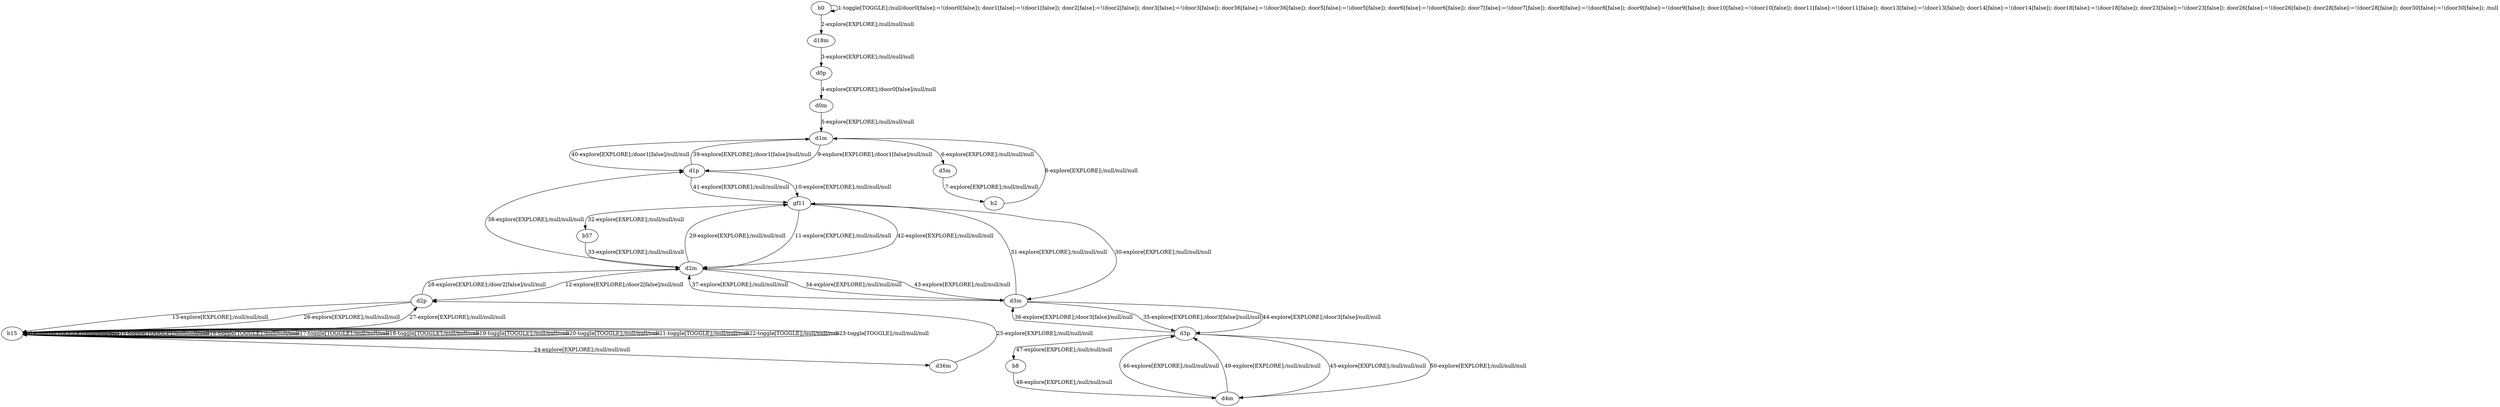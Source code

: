 # Total number of goals covered by this test: 1
# d36m --> d2p

digraph g {
"b0" -> "b0" [label = "1-toggle[TOGGLE];/null/door0[false]:=!(door0[false]); door1[false]:=!(door1[false]); door2[false]:=!(door2[false]); door3[false]:=!(door3[false]); door36[false]:=!(door36[false]); door5[false]:=!(door5[false]); door6[false]:=!(door6[false]); door7[false]:=!(door7[false]); door8[false]:=!(door8[false]); door9[false]:=!(door9[false]); door10[false]:=!(door10[false]); door11[false]:=!(door11[false]); door13[false]:=!(door13[false]); door14[false]:=!(door14[false]); door18[false]:=!(door18[false]); door23[false]:=!(door23[false]); door26[false]:=!(door26[false]); door28[false]:=!(door28[false]); door30[false]:=!(door30[false]); /null"];
"b0" -> "d18m" [label = "2-explore[EXPLORE];/null/null/null"];
"d18m" -> "d0p" [label = "3-explore[EXPLORE];/null/null/null"];
"d0p" -> "d0m" [label = "4-explore[EXPLORE];/door0[false]/null/null"];
"d0m" -> "d1m" [label = "5-explore[EXPLORE];/null/null/null"];
"d1m" -> "d5m" [label = "6-explore[EXPLORE];/null/null/null"];
"d5m" -> "b2" [label = "7-explore[EXPLORE];/null/null/null"];
"b2" -> "d1m" [label = "8-explore[EXPLORE];/null/null/null"];
"d1m" -> "d1p" [label = "9-explore[EXPLORE];/door1[false]/null/null"];
"d1p" -> "gf11" [label = "10-explore[EXPLORE];/null/null/null"];
"gf11" -> "d2m" [label = "11-explore[EXPLORE];/null/null/null"];
"d2m" -> "d2p" [label = "12-explore[EXPLORE];/door2[false]/null/null"];
"d2p" -> "b15" [label = "13-explore[EXPLORE];/null/null/null"];
"b15" -> "b15" [label = "14-toggle[TOGGLE];/null/null/null"];
"b15" -> "b15" [label = "15-toggle[TOGGLE];/null/null/null"];
"b15" -> "b15" [label = "16-toggle[TOGGLE];/null/null/null"];
"b15" -> "b15" [label = "17-toggle[TOGGLE];/null/null/null"];
"b15" -> "b15" [label = "18-toggle[TOGGLE];/null/null/null"];
"b15" -> "b15" [label = "19-toggle[TOGGLE];/null/null/null"];
"b15" -> "b15" [label = "20-toggle[TOGGLE];/null/null/null"];
"b15" -> "b15" [label = "21-toggle[TOGGLE];/null/null/null"];
"b15" -> "b15" [label = "22-toggle[TOGGLE];/null/null/null"];
"b15" -> "b15" [label = "23-toggle[TOGGLE];/null/null/null"];
"b15" -> "d36m" [label = "24-explore[EXPLORE];/null/null/null"];
"d36m" -> "d2p" [label = "25-explore[EXPLORE];/null/null/null"];
"d2p" -> "b15" [label = "26-explore[EXPLORE];/null/null/null"];
"b15" -> "d2p" [label = "27-explore[EXPLORE];/null/null/null"];
"d2p" -> "d2m" [label = "28-explore[EXPLORE];/door2[false]/null/null"];
"d2m" -> "gf11" [label = "29-explore[EXPLORE];/null/null/null"];
"gf11" -> "d3m" [label = "30-explore[EXPLORE];/null/null/null"];
"d3m" -> "gf11" [label = "31-explore[EXPLORE];/null/null/null"];
"gf11" -> "b57" [label = "32-explore[EXPLORE];/null/null/null"];
"b57" -> "d2m" [label = "33-explore[EXPLORE];/null/null/null"];
"d2m" -> "d3m" [label = "34-explore[EXPLORE];/null/null/null"];
"d3m" -> "d3p" [label = "35-explore[EXPLORE];/door3[false]/null/null"];
"d3p" -> "d3m" [label = "36-explore[EXPLORE];/door3[false]/null/null"];
"d3m" -> "d2m" [label = "37-explore[EXPLORE];/null/null/null"];
"d2m" -> "d1p" [label = "38-explore[EXPLORE];/null/null/null"];
"d1p" -> "d1m" [label = "39-explore[EXPLORE];/door1[false]/null/null"];
"d1m" -> "d1p" [label = "40-explore[EXPLORE];/door1[false]/null/null"];
"d1p" -> "gf11" [label = "41-explore[EXPLORE];/null/null/null"];
"gf11" -> "d2m" [label = "42-explore[EXPLORE];/null/null/null"];
"d2m" -> "d3m" [label = "43-explore[EXPLORE];/null/null/null"];
"d3m" -> "d3p" [label = "44-explore[EXPLORE];/door3[false]/null/null"];
"d3p" -> "d4m" [label = "45-explore[EXPLORE];/null/null/null"];
"d4m" -> "d3p" [label = "46-explore[EXPLORE];/null/null/null"];
"d3p" -> "b8" [label = "47-explore[EXPLORE];/null/null/null"];
"b8" -> "d4m" [label = "48-explore[EXPLORE];/null/null/null"];
"d4m" -> "d3p" [label = "49-explore[EXPLORE];/null/null/null"];
"d3p" -> "d4m" [label = "50-explore[EXPLORE];/null/null/null"];
}